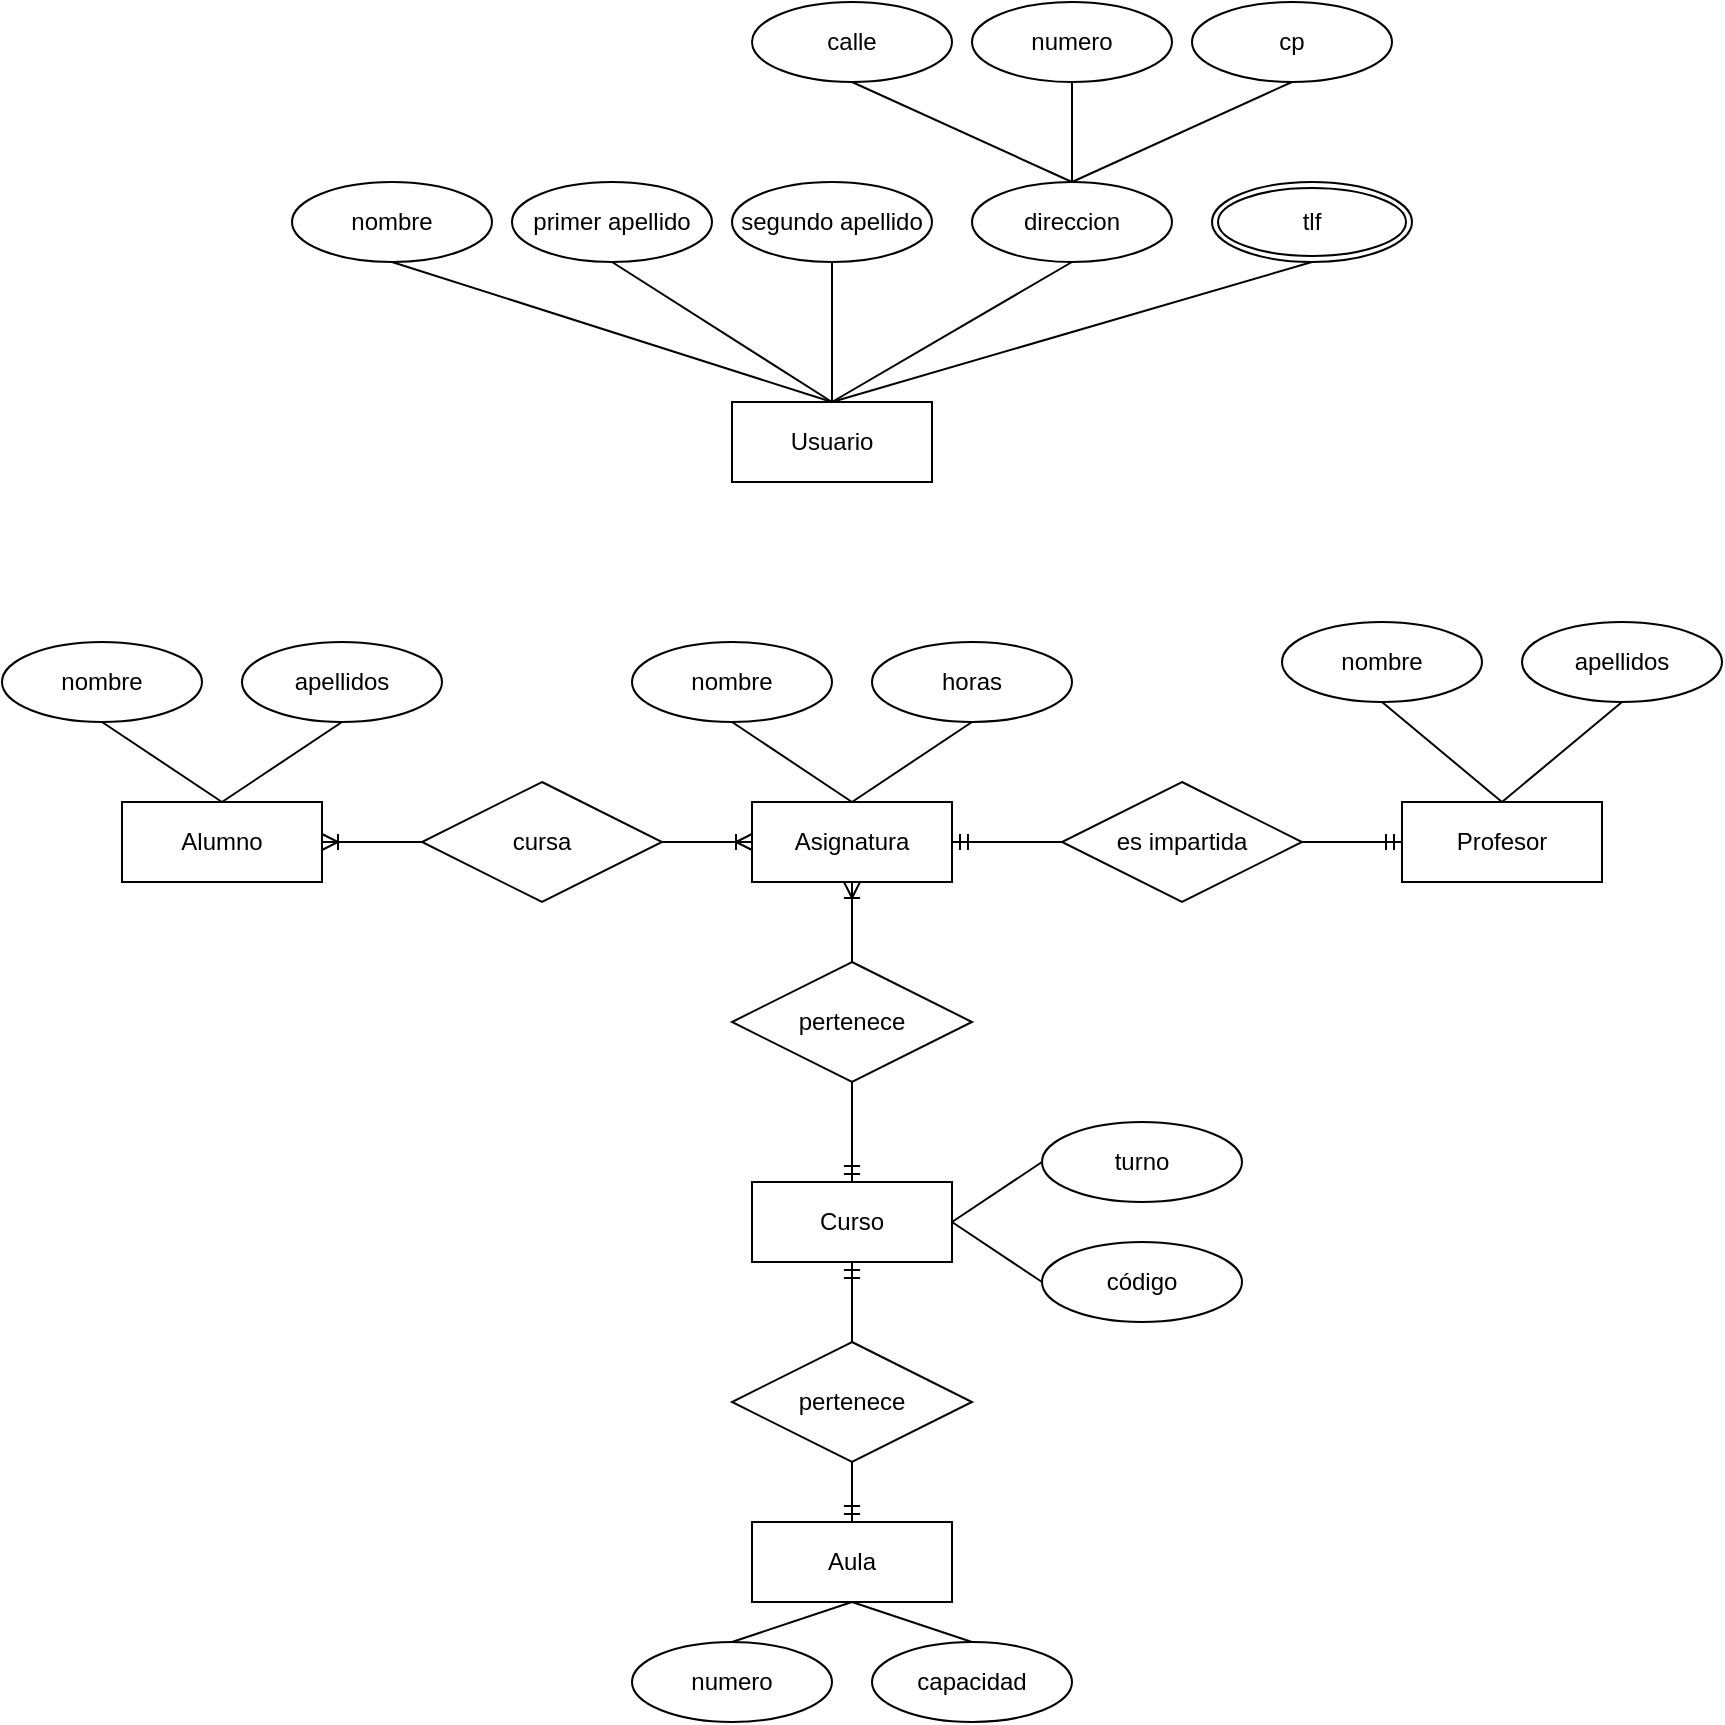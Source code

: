 <mxfile version="18.0.3" type="device"><diagram id="BOSXHBQJ9wwJ0ChZk6GG" name="Page-1"><mxGraphModel dx="2844" dy="1524" grid="1" gridSize="10" guides="1" tooltips="1" connect="1" arrows="1" fold="1" page="1" pageScale="1" pageWidth="850" pageHeight="1100" math="0" shadow="0"><root><mxCell id="0"/><mxCell id="1" parent="0"/><mxCell id="6j6JJeF-68Z6YYH5Dcqv-6" value="Usuario" style="whiteSpace=wrap;html=1;align=center;" parent="1" vertex="1"><mxGeometry x="505" y="320" width="100" height="40" as="geometry"/></mxCell><mxCell id="6j6JJeF-68Z6YYH5Dcqv-7" value="nombre" style="ellipse;whiteSpace=wrap;html=1;align=center;" parent="1" vertex="1"><mxGeometry x="285" y="210" width="100" height="40" as="geometry"/></mxCell><mxCell id="6j6JJeF-68Z6YYH5Dcqv-9" value="primer apellido" style="ellipse;whiteSpace=wrap;html=1;align=center;" parent="1" vertex="1"><mxGeometry x="395" y="210" width="100" height="40" as="geometry"/></mxCell><mxCell id="6j6JJeF-68Z6YYH5Dcqv-10" value="segundo apellido" style="ellipse;whiteSpace=wrap;html=1;align=center;" parent="1" vertex="1"><mxGeometry x="505" y="210" width="100" height="40" as="geometry"/></mxCell><mxCell id="6j6JJeF-68Z6YYH5Dcqv-11" value="" style="endArrow=none;html=1;rounded=0;exitX=0.5;exitY=1;exitDx=0;exitDy=0;" parent="1" source="6j6JJeF-68Z6YYH5Dcqv-9" edge="1"><mxGeometry relative="1" as="geometry"><mxPoint x="515" y="170" as="sourcePoint"/><mxPoint x="555" y="320" as="targetPoint"/></mxGeometry></mxCell><mxCell id="6j6JJeF-68Z6YYH5Dcqv-12" value="" style="endArrow=none;html=1;rounded=0;exitX=0.5;exitY=1;exitDx=0;exitDy=0;entryX=0.5;entryY=0;entryDx=0;entryDy=0;" parent="1" source="6j6JJeF-68Z6YYH5Dcqv-7" target="6j6JJeF-68Z6YYH5Dcqv-6" edge="1"><mxGeometry relative="1" as="geometry"><mxPoint x="305" y="339.71" as="sourcePoint"/><mxPoint x="465" y="339.71" as="targetPoint"/></mxGeometry></mxCell><mxCell id="6j6JJeF-68Z6YYH5Dcqv-13" value="" style="endArrow=none;html=1;rounded=0;curved=1;exitX=0.5;exitY=1;exitDx=0;exitDy=0;entryX=0.5;entryY=0;entryDx=0;entryDy=0;" parent="1" source="6j6JJeF-68Z6YYH5Dcqv-10" target="6j6JJeF-68Z6YYH5Dcqv-6" edge="1"><mxGeometry relative="1" as="geometry"><mxPoint x="515" y="170" as="sourcePoint"/><mxPoint x="675" y="170" as="targetPoint"/></mxGeometry></mxCell><mxCell id="6j6JJeF-68Z6YYH5Dcqv-14" value="direccion" style="ellipse;whiteSpace=wrap;html=1;align=center;" parent="1" vertex="1"><mxGeometry x="625" y="210" width="100" height="40" as="geometry"/></mxCell><mxCell id="6j6JJeF-68Z6YYH5Dcqv-16" value="" style="endArrow=none;html=1;rounded=0;exitX=0.5;exitY=1;exitDx=0;exitDy=0;entryX=0.5;entryY=0;entryDx=0;entryDy=0;" parent="1" source="6j6JJeF-68Z6YYH5Dcqv-14" target="6j6JJeF-68Z6YYH5Dcqv-6" edge="1"><mxGeometry relative="1" as="geometry"><mxPoint x="515" y="170" as="sourcePoint"/><mxPoint x="675" y="170" as="targetPoint"/></mxGeometry></mxCell><mxCell id="6j6JJeF-68Z6YYH5Dcqv-18" value="calle" style="ellipse;whiteSpace=wrap;html=1;align=center;" parent="1" vertex="1"><mxGeometry x="515" y="120" width="100" height="40" as="geometry"/></mxCell><mxCell id="6j6JJeF-68Z6YYH5Dcqv-20" value="numero" style="ellipse;whiteSpace=wrap;html=1;align=center;" parent="1" vertex="1"><mxGeometry x="625" y="120" width="100" height="40" as="geometry"/></mxCell><mxCell id="6j6JJeF-68Z6YYH5Dcqv-21" value="cp" style="ellipse;whiteSpace=wrap;html=1;align=center;" parent="1" vertex="1"><mxGeometry x="735" y="120" width="100" height="40" as="geometry"/></mxCell><mxCell id="6j6JJeF-68Z6YYH5Dcqv-22" value="" style="endArrow=none;html=1;rounded=0;curved=1;exitX=0.5;exitY=1;exitDx=0;exitDy=0;entryX=0.5;entryY=0;entryDx=0;entryDy=0;" parent="1" source="6j6JJeF-68Z6YYH5Dcqv-18" target="6j6JJeF-68Z6YYH5Dcqv-14" edge="1"><mxGeometry relative="1" as="geometry"><mxPoint x="515" y="170" as="sourcePoint"/><mxPoint x="675" y="170" as="targetPoint"/></mxGeometry></mxCell><mxCell id="6j6JJeF-68Z6YYH5Dcqv-23" value="" style="endArrow=none;html=1;rounded=0;curved=1;exitX=0.5;exitY=1;exitDx=0;exitDy=0;entryX=0.5;entryY=0;entryDx=0;entryDy=0;" parent="1" source="6j6JJeF-68Z6YYH5Dcqv-20" target="6j6JJeF-68Z6YYH5Dcqv-14" edge="1"><mxGeometry relative="1" as="geometry"><mxPoint x="665" y="200" as="sourcePoint"/><mxPoint x="825" y="200" as="targetPoint"/></mxGeometry></mxCell><mxCell id="6j6JJeF-68Z6YYH5Dcqv-24" value="" style="endArrow=none;html=1;rounded=0;curved=1;entryX=0.5;entryY=1;entryDx=0;entryDy=0;" parent="1" target="6j6JJeF-68Z6YYH5Dcqv-21" edge="1"><mxGeometry relative="1" as="geometry"><mxPoint x="675" y="210" as="sourcePoint"/><mxPoint x="675" y="170" as="targetPoint"/></mxGeometry></mxCell><mxCell id="6j6JJeF-68Z6YYH5Dcqv-25" value="tlf" style="ellipse;shape=doubleEllipse;margin=3;whiteSpace=wrap;html=1;align=center;" parent="1" vertex="1"><mxGeometry x="745" y="210" width="100" height="40" as="geometry"/></mxCell><mxCell id="6j6JJeF-68Z6YYH5Dcqv-26" value="" style="endArrow=none;html=1;rounded=0;entryX=0.5;entryY=1;entryDx=0;entryDy=0;exitX=0.5;exitY=0;exitDx=0;exitDy=0;" parent="1" source="6j6JJeF-68Z6YYH5Dcqv-6" target="6j6JJeF-68Z6YYH5Dcqv-25" edge="1"><mxGeometry relative="1" as="geometry"><mxPoint x="655" y="290" as="sourcePoint"/><mxPoint x="815" y="290" as="targetPoint"/></mxGeometry></mxCell><mxCell id="6j6JJeF-68Z6YYH5Dcqv-27" value="Alumno" style="whiteSpace=wrap;html=1;align=center;" parent="1" vertex="1"><mxGeometry x="200" y="520" width="100" height="40" as="geometry"/></mxCell><mxCell id="6j6JJeF-68Z6YYH5Dcqv-28" value="Asignatura" style="whiteSpace=wrap;html=1;align=center;" parent="1" vertex="1"><mxGeometry x="515" y="520" width="100" height="40" as="geometry"/></mxCell><mxCell id="6j6JJeF-68Z6YYH5Dcqv-29" value="Profesor" style="whiteSpace=wrap;html=1;align=center;" parent="1" vertex="1"><mxGeometry x="840" y="520" width="100" height="40" as="geometry"/></mxCell><mxCell id="6j6JJeF-68Z6YYH5Dcqv-30" value="cursa" style="shape=rhombus;perimeter=rhombusPerimeter;whiteSpace=wrap;html=1;align=center;" parent="1" vertex="1"><mxGeometry x="350" y="510" width="120" height="60" as="geometry"/></mxCell><mxCell id="6j6JJeF-68Z6YYH5Dcqv-31" value="es impartida" style="shape=rhombus;perimeter=rhombusPerimeter;whiteSpace=wrap;html=1;align=center;" parent="1" vertex="1"><mxGeometry x="670" y="510" width="120" height="60" as="geometry"/></mxCell><mxCell id="6j6JJeF-68Z6YYH5Dcqv-32" value="Curso" style="whiteSpace=wrap;html=1;align=center;" parent="1" vertex="1"><mxGeometry x="515" y="710" width="100" height="40" as="geometry"/></mxCell><mxCell id="6j6JJeF-68Z6YYH5Dcqv-33" value="pertenece" style="shape=rhombus;perimeter=rhombusPerimeter;whiteSpace=wrap;html=1;align=center;" parent="1" vertex="1"><mxGeometry x="505" y="600" width="120" height="60" as="geometry"/></mxCell><mxCell id="6j6JJeF-68Z6YYH5Dcqv-34" value="Aula" style="whiteSpace=wrap;html=1;align=center;" parent="1" vertex="1"><mxGeometry x="515" y="880" width="100" height="40" as="geometry"/></mxCell><mxCell id="6j6JJeF-68Z6YYH5Dcqv-35" value="pertenece" style="shape=rhombus;perimeter=rhombusPerimeter;whiteSpace=wrap;html=1;align=center;" parent="1" vertex="1"><mxGeometry x="505" y="790" width="120" height="60" as="geometry"/></mxCell><mxCell id="6j6JJeF-68Z6YYH5Dcqv-36" value="" style="fontSize=12;html=1;endArrow=ERoneToMany;rounded=0;entryX=0;entryY=0.5;entryDx=0;entryDy=0;exitX=1;exitY=0.5;exitDx=0;exitDy=0;" parent="1" source="6j6JJeF-68Z6YYH5Dcqv-30" target="6j6JJeF-68Z6YYH5Dcqv-28" edge="1"><mxGeometry width="100" height="100" relative="1" as="geometry"><mxPoint x="400" y="650" as="sourcePoint"/><mxPoint x="500" y="550" as="targetPoint"/></mxGeometry></mxCell><mxCell id="6j6JJeF-68Z6YYH5Dcqv-37" value="" style="fontSize=12;html=1;endArrow=ERoneToMany;rounded=0;entryX=1;entryY=0.5;entryDx=0;entryDy=0;exitX=0;exitY=0.5;exitDx=0;exitDy=0;" parent="1" source="6j6JJeF-68Z6YYH5Dcqv-30" target="6j6JJeF-68Z6YYH5Dcqv-27" edge="1"><mxGeometry width="100" height="100" relative="1" as="geometry"><mxPoint x="400" y="650" as="sourcePoint"/><mxPoint x="500" y="550" as="targetPoint"/></mxGeometry></mxCell><mxCell id="6j6JJeF-68Z6YYH5Dcqv-38" value="" style="fontSize=12;html=1;endArrow=ERmandOne;rounded=0;entryX=0;entryY=0.5;entryDx=0;entryDy=0;exitX=1;exitY=0.5;exitDx=0;exitDy=0;" parent="1" source="6j6JJeF-68Z6YYH5Dcqv-31" target="6j6JJeF-68Z6YYH5Dcqv-29" edge="1"><mxGeometry width="100" height="100" relative="1" as="geometry"><mxPoint x="700" y="650" as="sourcePoint"/><mxPoint x="800" y="550" as="targetPoint"/></mxGeometry></mxCell><mxCell id="6j6JJeF-68Z6YYH5Dcqv-39" value="" style="fontSize=12;html=1;endArrow=ERmandOne;rounded=0;entryX=1;entryY=0.5;entryDx=0;entryDy=0;exitX=0;exitY=0.5;exitDx=0;exitDy=0;" parent="1" source="6j6JJeF-68Z6YYH5Dcqv-31" target="6j6JJeF-68Z6YYH5Dcqv-28" edge="1"><mxGeometry width="100" height="100" relative="1" as="geometry"><mxPoint x="700" y="650" as="sourcePoint"/><mxPoint x="800" y="550" as="targetPoint"/></mxGeometry></mxCell><mxCell id="6j6JJeF-68Z6YYH5Dcqv-40" value="" style="fontSize=12;html=1;endArrow=ERmandOne;rounded=0;entryX=0.5;entryY=0;entryDx=0;entryDy=0;exitX=0.5;exitY=1;exitDx=0;exitDy=0;" parent="1" source="6j6JJeF-68Z6YYH5Dcqv-33" target="6j6JJeF-68Z6YYH5Dcqv-32" edge="1"><mxGeometry width="100" height="100" relative="1" as="geometry"><mxPoint x="560" y="670" as="sourcePoint"/><mxPoint x="660" y="570" as="targetPoint"/></mxGeometry></mxCell><mxCell id="6j6JJeF-68Z6YYH5Dcqv-41" value="" style="fontSize=12;html=1;endArrow=ERoneToMany;rounded=0;entryX=0.5;entryY=1;entryDx=0;entryDy=0;exitX=0.5;exitY=0;exitDx=0;exitDy=0;" parent="1" source="6j6JJeF-68Z6YYH5Dcqv-33" target="6j6JJeF-68Z6YYH5Dcqv-28" edge="1"><mxGeometry width="100" height="100" relative="1" as="geometry"><mxPoint x="560" y="670" as="sourcePoint"/><mxPoint x="660" y="570" as="targetPoint"/></mxGeometry></mxCell><mxCell id="6j6JJeF-68Z6YYH5Dcqv-42" value="" style="fontSize=12;html=1;endArrow=ERmandOne;rounded=0;exitX=0.5;exitY=1;exitDx=0;exitDy=0;entryX=0.5;entryY=0;entryDx=0;entryDy=0;" parent="1" source="6j6JJeF-68Z6YYH5Dcqv-35" target="6j6JJeF-68Z6YYH5Dcqv-34" edge="1"><mxGeometry width="100" height="100" relative="1" as="geometry"><mxPoint x="520" y="890" as="sourcePoint"/><mxPoint x="730" y="840" as="targetPoint"/></mxGeometry></mxCell><mxCell id="6j6JJeF-68Z6YYH5Dcqv-43" value="" style="fontSize=12;html=1;endArrow=ERmandOne;rounded=0;entryX=0.5;entryY=1;entryDx=0;entryDy=0;exitX=0.5;exitY=0;exitDx=0;exitDy=0;" parent="1" source="6j6JJeF-68Z6YYH5Dcqv-35" target="6j6JJeF-68Z6YYH5Dcqv-32" edge="1"><mxGeometry width="100" height="100" relative="1" as="geometry"><mxPoint x="520" y="890" as="sourcePoint"/><mxPoint x="620" y="790" as="targetPoint"/></mxGeometry></mxCell><mxCell id="6j6JJeF-68Z6YYH5Dcqv-44" value="nombre" style="ellipse;whiteSpace=wrap;html=1;align=center;" parent="1" vertex="1"><mxGeometry x="140" y="440" width="100" height="40" as="geometry"/></mxCell><mxCell id="6j6JJeF-68Z6YYH5Dcqv-45" value="apellidos" style="ellipse;whiteSpace=wrap;html=1;align=center;" parent="1" vertex="1"><mxGeometry x="260" y="440" width="100" height="40" as="geometry"/></mxCell><mxCell id="6j6JJeF-68Z6YYH5Dcqv-46" value="nombre" style="ellipse;whiteSpace=wrap;html=1;align=center;" parent="1" vertex="1"><mxGeometry x="780" y="430" width="100" height="40" as="geometry"/></mxCell><mxCell id="6j6JJeF-68Z6YYH5Dcqv-47" value="apellidos" style="ellipse;whiteSpace=wrap;html=1;align=center;" parent="1" vertex="1"><mxGeometry x="900" y="430" width="100" height="40" as="geometry"/></mxCell><mxCell id="6j6JJeF-68Z6YYH5Dcqv-48" value="" style="endArrow=none;html=1;rounded=0;exitX=0.5;exitY=1;exitDx=0;exitDy=0;entryX=0.5;entryY=0;entryDx=0;entryDy=0;" parent="1" source="6j6JJeF-68Z6YYH5Dcqv-46" target="6j6JJeF-68Z6YYH5Dcqv-29" edge="1"><mxGeometry relative="1" as="geometry"><mxPoint x="850" y="490" as="sourcePoint"/><mxPoint x="1010" y="490" as="targetPoint"/></mxGeometry></mxCell><mxCell id="6j6JJeF-68Z6YYH5Dcqv-50" value="" style="endArrow=none;html=1;rounded=0;entryX=0.5;entryY=1;entryDx=0;entryDy=0;exitX=0.5;exitY=0;exitDx=0;exitDy=0;" parent="1" source="6j6JJeF-68Z6YYH5Dcqv-27" target="6j6JJeF-68Z6YYH5Dcqv-45" edge="1"><mxGeometry relative="1" as="geometry"><mxPoint x="280" y="509.43" as="sourcePoint"/><mxPoint x="440" y="509.43" as="targetPoint"/></mxGeometry></mxCell><mxCell id="6j6JJeF-68Z6YYH5Dcqv-51" value="" style="endArrow=none;html=1;rounded=0;entryX=0.5;entryY=0;entryDx=0;entryDy=0;exitX=0.5;exitY=1;exitDx=0;exitDy=0;" parent="1" source="6j6JJeF-68Z6YYH5Dcqv-44" target="6j6JJeF-68Z6YYH5Dcqv-27" edge="1"><mxGeometry relative="1" as="geometry"><mxPoint x="170" y="490" as="sourcePoint"/><mxPoint x="360" y="500" as="targetPoint"/></mxGeometry></mxCell><mxCell id="6j6JJeF-68Z6YYH5Dcqv-52" value="" style="endArrow=none;html=1;rounded=0;exitX=0.5;exitY=1;exitDx=0;exitDy=0;entryX=0.5;entryY=0;entryDx=0;entryDy=0;" parent="1" source="6j6JJeF-68Z6YYH5Dcqv-47" target="6j6JJeF-68Z6YYH5Dcqv-29" edge="1"><mxGeometry relative="1" as="geometry"><mxPoint x="770" y="600" as="sourcePoint"/><mxPoint x="930" y="600" as="targetPoint"/></mxGeometry></mxCell><mxCell id="6j6JJeF-68Z6YYH5Dcqv-53" value="nombre" style="ellipse;whiteSpace=wrap;html=1;align=center;" parent="1" vertex="1"><mxGeometry x="455" y="440" width="100" height="40" as="geometry"/></mxCell><mxCell id="6j6JJeF-68Z6YYH5Dcqv-54" value="horas" style="ellipse;whiteSpace=wrap;html=1;align=center;" parent="1" vertex="1"><mxGeometry x="575" y="440" width="100" height="40" as="geometry"/></mxCell><mxCell id="6j6JJeF-68Z6YYH5Dcqv-55" value="" style="endArrow=none;html=1;rounded=0;exitX=0.5;exitY=1;exitDx=0;exitDy=0;entryX=0.5;entryY=0;entryDx=0;entryDy=0;" parent="1" source="6j6JJeF-68Z6YYH5Dcqv-53" target="6j6JJeF-68Z6YYH5Dcqv-28" edge="1"><mxGeometry relative="1" as="geometry"><mxPoint x="470" y="610" as="sourcePoint"/><mxPoint x="630" y="610" as="targetPoint"/></mxGeometry></mxCell><mxCell id="6j6JJeF-68Z6YYH5Dcqv-56" value="" style="endArrow=none;html=1;rounded=0;exitX=0.5;exitY=1;exitDx=0;exitDy=0;entryX=0.5;entryY=0;entryDx=0;entryDy=0;" parent="1" source="6j6JJeF-68Z6YYH5Dcqv-54" target="6j6JJeF-68Z6YYH5Dcqv-28" edge="1"><mxGeometry relative="1" as="geometry"><mxPoint x="470" y="610" as="sourcePoint"/><mxPoint x="630" y="610" as="targetPoint"/></mxGeometry></mxCell><mxCell id="6j6JJeF-68Z6YYH5Dcqv-57" value="turno" style="ellipse;whiteSpace=wrap;html=1;align=center;" parent="1" vertex="1"><mxGeometry x="660" y="680" width="100" height="40" as="geometry"/></mxCell><mxCell id="6j6JJeF-68Z6YYH5Dcqv-58" value="código" style="ellipse;whiteSpace=wrap;html=1;align=center;" parent="1" vertex="1"><mxGeometry x="660" y="740" width="100" height="40" as="geometry"/></mxCell><mxCell id="6j6JJeF-68Z6YYH5Dcqv-59" value="" style="endArrow=none;html=1;rounded=0;entryX=0;entryY=0.5;entryDx=0;entryDy=0;exitX=1;exitY=0.5;exitDx=0;exitDy=0;" parent="1" source="6j6JJeF-68Z6YYH5Dcqv-32" target="6j6JJeF-68Z6YYH5Dcqv-57" edge="1"><mxGeometry relative="1" as="geometry"><mxPoint x="490" y="750" as="sourcePoint"/><mxPoint x="650" y="750" as="targetPoint"/></mxGeometry></mxCell><mxCell id="6j6JJeF-68Z6YYH5Dcqv-60" value="" style="endArrow=none;html=1;rounded=0;entryX=0;entryY=0.5;entryDx=0;entryDy=0;exitX=1;exitY=0.5;exitDx=0;exitDy=0;" parent="1" source="6j6JJeF-68Z6YYH5Dcqv-32" target="6j6JJeF-68Z6YYH5Dcqv-58" edge="1"><mxGeometry relative="1" as="geometry"><mxPoint x="490" y="750" as="sourcePoint"/><mxPoint x="650" y="750" as="targetPoint"/></mxGeometry></mxCell><mxCell id="6j6JJeF-68Z6YYH5Dcqv-61" value="numero" style="ellipse;whiteSpace=wrap;html=1;align=center;" parent="1" vertex="1"><mxGeometry x="455" y="940" width="100" height="40" as="geometry"/></mxCell><mxCell id="6j6JJeF-68Z6YYH5Dcqv-62" value="capacidad" style="ellipse;whiteSpace=wrap;html=1;align=center;" parent="1" vertex="1"><mxGeometry x="575" y="940" width="100" height="40" as="geometry"/></mxCell><mxCell id="6j6JJeF-68Z6YYH5Dcqv-63" value="" style="endArrow=none;html=1;rounded=0;exitX=0.5;exitY=0;exitDx=0;exitDy=0;entryX=0.5;entryY=1;entryDx=0;entryDy=0;" parent="1" source="6j6JJeF-68Z6YYH5Dcqv-61" target="6j6JJeF-68Z6YYH5Dcqv-34" edge="1"><mxGeometry relative="1" as="geometry"><mxPoint x="510" y="880" as="sourcePoint"/><mxPoint x="670" y="880" as="targetPoint"/></mxGeometry></mxCell><mxCell id="6j6JJeF-68Z6YYH5Dcqv-64" value="" style="endArrow=none;html=1;rounded=0;entryX=0.5;entryY=0;entryDx=0;entryDy=0;exitX=0.5;exitY=1;exitDx=0;exitDy=0;" parent="1" source="6j6JJeF-68Z6YYH5Dcqv-34" target="6j6JJeF-68Z6YYH5Dcqv-62" edge="1"><mxGeometry relative="1" as="geometry"><mxPoint x="510" y="880" as="sourcePoint"/><mxPoint x="670" y="880" as="targetPoint"/></mxGeometry></mxCell></root></mxGraphModel></diagram></mxfile>